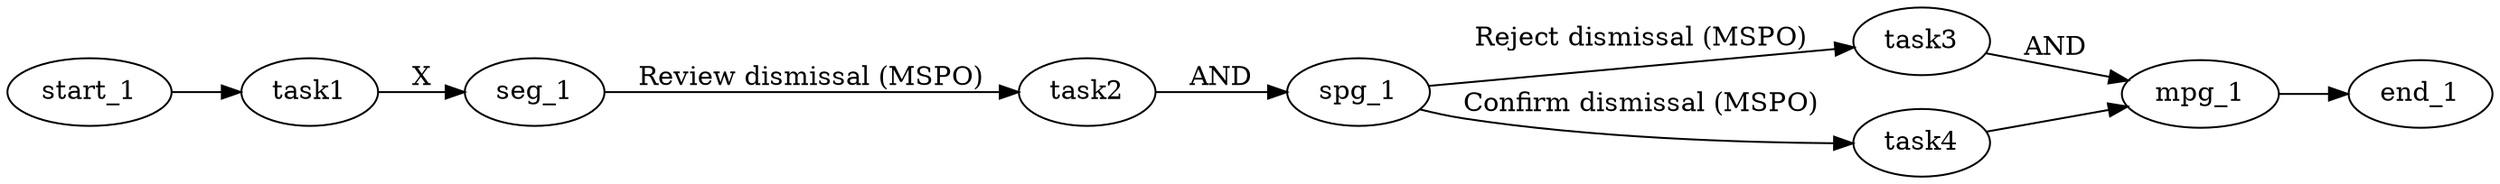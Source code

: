 
digraph G {
rankdir=LR;
start_1 -> task1[shape=rectangle ]
task1 -> seg_1[shape=diamond label="X"]
seg_1 -> task2[shape=rectangle label="Review dismissal (MSPO)"]
task2 -> spg_1[shape=diamond label="AND"]
spg_1 -> task3[shape=rectangle label="Reject dismissal (MSPO)"]
spg_1 -> task4[shape=rectangle label="Confirm dismissal (MSPO)"]
task3 -> mpg_1[shape=diamond label="AND"]
task4 -> mpg_1
mpg_1 -> end_1[shape=doublecircle label=""]
}


